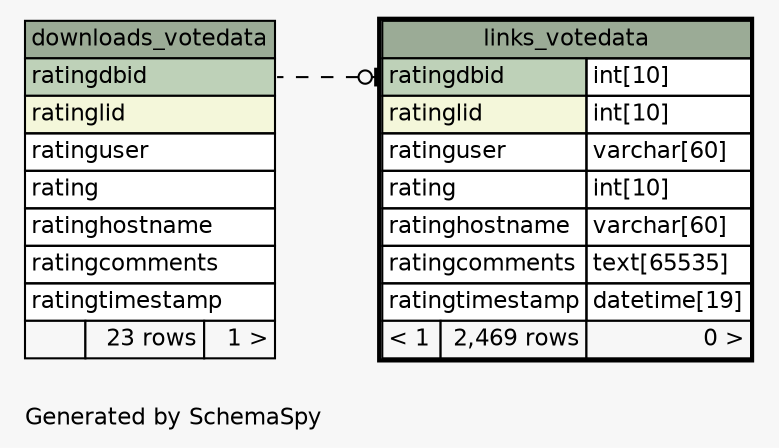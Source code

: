// dot 2.38.0 on Mac OS X 10.9.4
// SchemaSpy rev 590
digraph "impliedTwoDegreesRelationshipsDiagram" {
  graph [
    rankdir="RL"
    bgcolor="#f7f7f7"
    label="\nGenerated by SchemaSpy"
    labeljust="l"
    nodesep="0.18"
    ranksep="0.46"
    fontname="Helvetica"
    fontsize="11"
  ];
  node [
    fontname="Helvetica"
    fontsize="11"
    shape="plaintext"
  ];
  edge [
    arrowsize="0.8"
  ];
  "links_votedata":"ratingdbid":w -> "downloads_votedata":"ratingdbid":e [arrowhead=none dir=back arrowtail=teeodot style=dashed];
  "downloads_votedata" [
    label=<
    <TABLE BORDER="0" CELLBORDER="1" CELLSPACING="0" BGCOLOR="#ffffff">
      <TR><TD COLSPAN="3" BGCOLOR="#9bab96" ALIGN="CENTER">downloads_votedata</TD></TR>
      <TR><TD PORT="ratingdbid" COLSPAN="3" BGCOLOR="#bed1b8" ALIGN="LEFT">ratingdbid</TD></TR>
      <TR><TD PORT="ratinglid" COLSPAN="3" BGCOLOR="#f4f7da" ALIGN="LEFT">ratinglid</TD></TR>
      <TR><TD PORT="ratinguser" COLSPAN="3" ALIGN="LEFT">ratinguser</TD></TR>
      <TR><TD PORT="rating" COLSPAN="3" ALIGN="LEFT">rating</TD></TR>
      <TR><TD PORT="ratinghostname" COLSPAN="3" ALIGN="LEFT">ratinghostname</TD></TR>
      <TR><TD PORT="ratingcomments" COLSPAN="3" ALIGN="LEFT">ratingcomments</TD></TR>
      <TR><TD PORT="ratingtimestamp" COLSPAN="3" ALIGN="LEFT">ratingtimestamp</TD></TR>
      <TR><TD ALIGN="LEFT" BGCOLOR="#f7f7f7">  </TD><TD ALIGN="RIGHT" BGCOLOR="#f7f7f7">23 rows</TD><TD ALIGN="RIGHT" BGCOLOR="#f7f7f7">1 &gt;</TD></TR>
    </TABLE>>
    URL="downloads_votedata.html"
    tooltip="downloads_votedata"
  ];
  "links_votedata" [
    label=<
    <TABLE BORDER="2" CELLBORDER="1" CELLSPACING="0" BGCOLOR="#ffffff">
      <TR><TD COLSPAN="3" BGCOLOR="#9bab96" ALIGN="CENTER">links_votedata</TD></TR>
      <TR><TD PORT="ratingdbid" COLSPAN="2" BGCOLOR="#bed1b8" ALIGN="LEFT">ratingdbid</TD><TD PORT="ratingdbid.type" ALIGN="LEFT">int[10]</TD></TR>
      <TR><TD PORT="ratinglid" COLSPAN="2" BGCOLOR="#f4f7da" ALIGN="LEFT">ratinglid</TD><TD PORT="ratinglid.type" ALIGN="LEFT">int[10]</TD></TR>
      <TR><TD PORT="ratinguser" COLSPAN="2" ALIGN="LEFT">ratinguser</TD><TD PORT="ratinguser.type" ALIGN="LEFT">varchar[60]</TD></TR>
      <TR><TD PORT="rating" COLSPAN="2" ALIGN="LEFT">rating</TD><TD PORT="rating.type" ALIGN="LEFT">int[10]</TD></TR>
      <TR><TD PORT="ratinghostname" COLSPAN="2" ALIGN="LEFT">ratinghostname</TD><TD PORT="ratinghostname.type" ALIGN="LEFT">varchar[60]</TD></TR>
      <TR><TD PORT="ratingcomments" COLSPAN="2" ALIGN="LEFT">ratingcomments</TD><TD PORT="ratingcomments.type" ALIGN="LEFT">text[65535]</TD></TR>
      <TR><TD PORT="ratingtimestamp" COLSPAN="2" ALIGN="LEFT">ratingtimestamp</TD><TD PORT="ratingtimestamp.type" ALIGN="LEFT">datetime[19]</TD></TR>
      <TR><TD ALIGN="LEFT" BGCOLOR="#f7f7f7">&lt; 1</TD><TD ALIGN="RIGHT" BGCOLOR="#f7f7f7">2,469 rows</TD><TD ALIGN="RIGHT" BGCOLOR="#f7f7f7">0 &gt;</TD></TR>
    </TABLE>>
    URL="links_votedata.html"
    tooltip="links_votedata"
  ];
}
